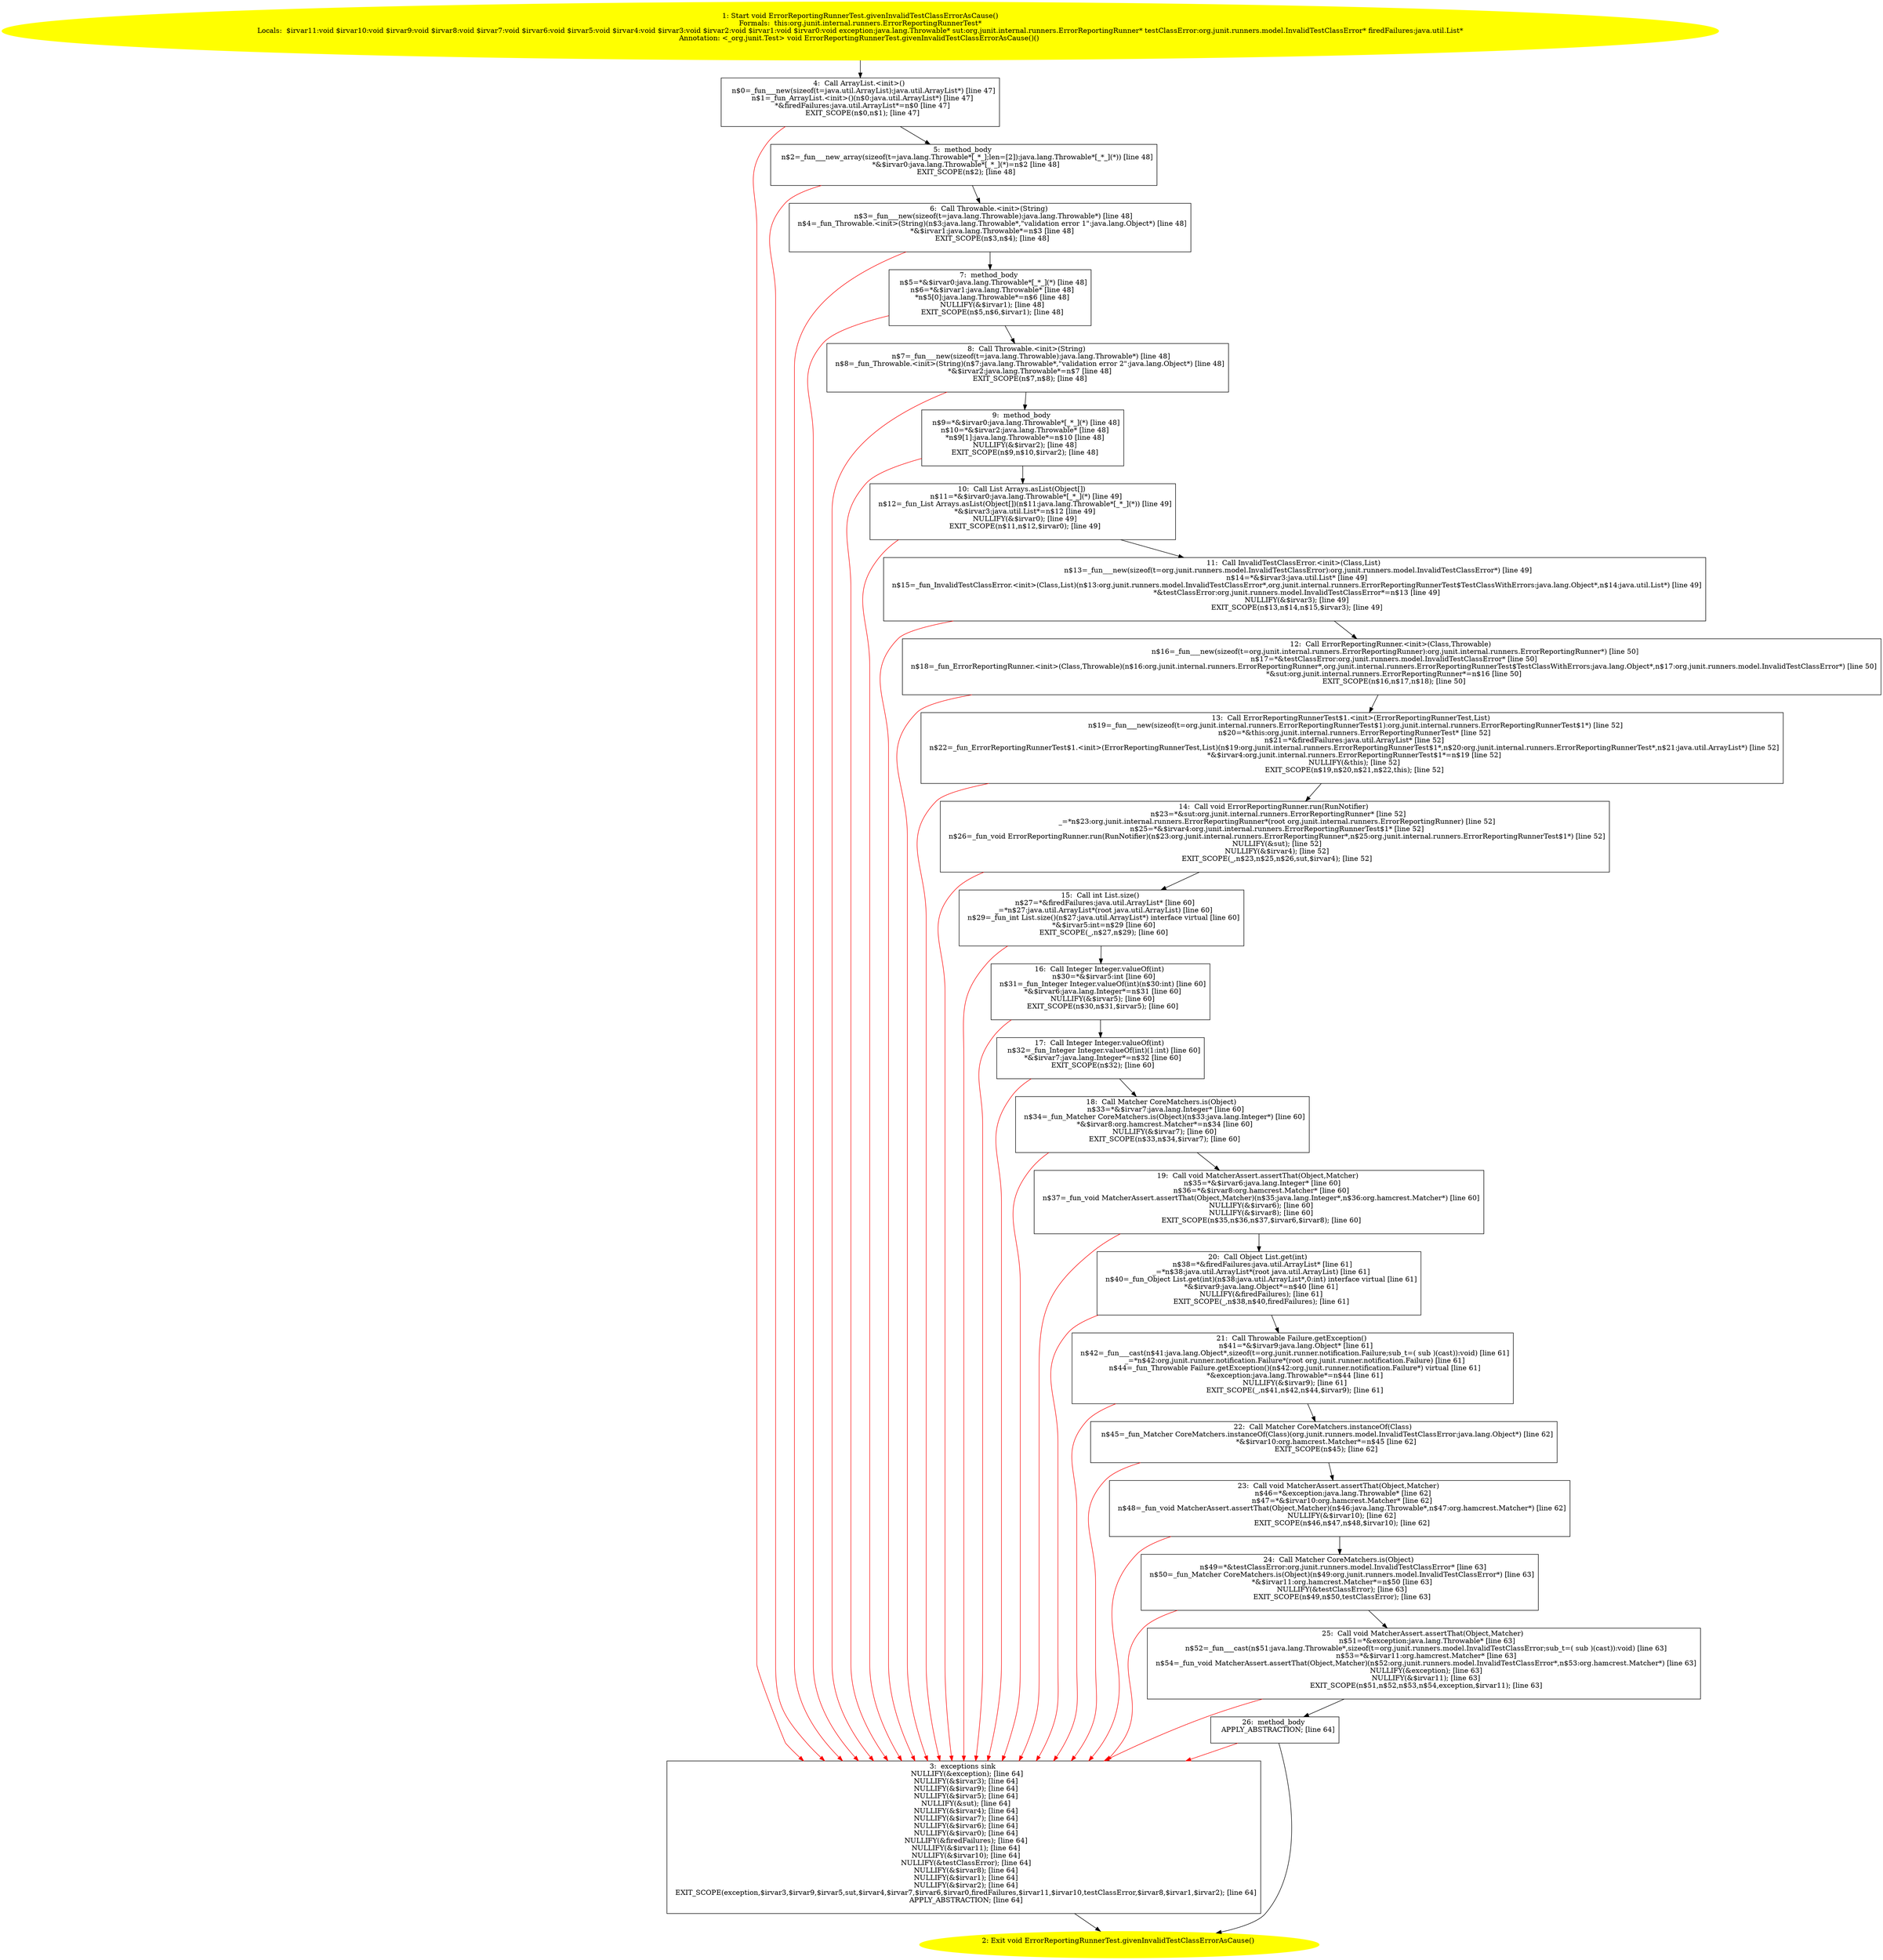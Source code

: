 /* @generated */
digraph cfg {
"org.junit.internal.runners.ErrorReportingRunnerTest.givenInvalidTestClassErrorAsCause():void.63707d1ea182eca3c3f7c14b75ef4a1d_1" [label="1: Start void ErrorReportingRunnerTest.givenInvalidTestClassErrorAsCause()\nFormals:  this:org.junit.internal.runners.ErrorReportingRunnerTest*\nLocals:  $irvar11:void $irvar10:void $irvar9:void $irvar8:void $irvar7:void $irvar6:void $irvar5:void $irvar4:void $irvar3:void $irvar2:void $irvar1:void $irvar0:void exception:java.lang.Throwable* sut:org.junit.internal.runners.ErrorReportingRunner* testClassError:org.junit.runners.model.InvalidTestClassError* firedFailures:java.util.List*\nAnnotation: <_org.junit.Test> void ErrorReportingRunnerTest.givenInvalidTestClassErrorAsCause()() \n  " color=yellow style=filled]
	

	 "org.junit.internal.runners.ErrorReportingRunnerTest.givenInvalidTestClassErrorAsCause():void.63707d1ea182eca3c3f7c14b75ef4a1d_1" -> "org.junit.internal.runners.ErrorReportingRunnerTest.givenInvalidTestClassErrorAsCause():void.63707d1ea182eca3c3f7c14b75ef4a1d_4" ;
"org.junit.internal.runners.ErrorReportingRunnerTest.givenInvalidTestClassErrorAsCause():void.63707d1ea182eca3c3f7c14b75ef4a1d_2" [label="2: Exit void ErrorReportingRunnerTest.givenInvalidTestClassErrorAsCause() \n  " color=yellow style=filled]
	

"org.junit.internal.runners.ErrorReportingRunnerTest.givenInvalidTestClassErrorAsCause():void.63707d1ea182eca3c3f7c14b75ef4a1d_3" [label="3:  exceptions sink \n   NULLIFY(&exception); [line 64]\n  NULLIFY(&$irvar3); [line 64]\n  NULLIFY(&$irvar9); [line 64]\n  NULLIFY(&$irvar5); [line 64]\n  NULLIFY(&sut); [line 64]\n  NULLIFY(&$irvar4); [line 64]\n  NULLIFY(&$irvar7); [line 64]\n  NULLIFY(&$irvar6); [line 64]\n  NULLIFY(&$irvar0); [line 64]\n  NULLIFY(&firedFailures); [line 64]\n  NULLIFY(&$irvar11); [line 64]\n  NULLIFY(&$irvar10); [line 64]\n  NULLIFY(&testClassError); [line 64]\n  NULLIFY(&$irvar8); [line 64]\n  NULLIFY(&$irvar1); [line 64]\n  NULLIFY(&$irvar2); [line 64]\n  EXIT_SCOPE(exception,$irvar3,$irvar9,$irvar5,sut,$irvar4,$irvar7,$irvar6,$irvar0,firedFailures,$irvar11,$irvar10,testClassError,$irvar8,$irvar1,$irvar2); [line 64]\n  APPLY_ABSTRACTION; [line 64]\n " shape="box"]
	

	 "org.junit.internal.runners.ErrorReportingRunnerTest.givenInvalidTestClassErrorAsCause():void.63707d1ea182eca3c3f7c14b75ef4a1d_3" -> "org.junit.internal.runners.ErrorReportingRunnerTest.givenInvalidTestClassErrorAsCause():void.63707d1ea182eca3c3f7c14b75ef4a1d_2" ;
"org.junit.internal.runners.ErrorReportingRunnerTest.givenInvalidTestClassErrorAsCause():void.63707d1ea182eca3c3f7c14b75ef4a1d_4" [label="4:  Call ArrayList.<init>() \n   n$0=_fun___new(sizeof(t=java.util.ArrayList):java.util.ArrayList*) [line 47]\n  n$1=_fun_ArrayList.<init>()(n$0:java.util.ArrayList*) [line 47]\n  *&firedFailures:java.util.ArrayList*=n$0 [line 47]\n  EXIT_SCOPE(n$0,n$1); [line 47]\n " shape="box"]
	

	 "org.junit.internal.runners.ErrorReportingRunnerTest.givenInvalidTestClassErrorAsCause():void.63707d1ea182eca3c3f7c14b75ef4a1d_4" -> "org.junit.internal.runners.ErrorReportingRunnerTest.givenInvalidTestClassErrorAsCause():void.63707d1ea182eca3c3f7c14b75ef4a1d_5" ;
	 "org.junit.internal.runners.ErrorReportingRunnerTest.givenInvalidTestClassErrorAsCause():void.63707d1ea182eca3c3f7c14b75ef4a1d_4" -> "org.junit.internal.runners.ErrorReportingRunnerTest.givenInvalidTestClassErrorAsCause():void.63707d1ea182eca3c3f7c14b75ef4a1d_3" [color="red" ];
"org.junit.internal.runners.ErrorReportingRunnerTest.givenInvalidTestClassErrorAsCause():void.63707d1ea182eca3c3f7c14b75ef4a1d_5" [label="5:  method_body \n   n$2=_fun___new_array(sizeof(t=java.lang.Throwable*[_*_];len=[2]):java.lang.Throwable*[_*_](*)) [line 48]\n  *&$irvar0:java.lang.Throwable*[_*_](*)=n$2 [line 48]\n  EXIT_SCOPE(n$2); [line 48]\n " shape="box"]
	

	 "org.junit.internal.runners.ErrorReportingRunnerTest.givenInvalidTestClassErrorAsCause():void.63707d1ea182eca3c3f7c14b75ef4a1d_5" -> "org.junit.internal.runners.ErrorReportingRunnerTest.givenInvalidTestClassErrorAsCause():void.63707d1ea182eca3c3f7c14b75ef4a1d_6" ;
	 "org.junit.internal.runners.ErrorReportingRunnerTest.givenInvalidTestClassErrorAsCause():void.63707d1ea182eca3c3f7c14b75ef4a1d_5" -> "org.junit.internal.runners.ErrorReportingRunnerTest.givenInvalidTestClassErrorAsCause():void.63707d1ea182eca3c3f7c14b75ef4a1d_3" [color="red" ];
"org.junit.internal.runners.ErrorReportingRunnerTest.givenInvalidTestClassErrorAsCause():void.63707d1ea182eca3c3f7c14b75ef4a1d_6" [label="6:  Call Throwable.<init>(String) \n   n$3=_fun___new(sizeof(t=java.lang.Throwable):java.lang.Throwable*) [line 48]\n  n$4=_fun_Throwable.<init>(String)(n$3:java.lang.Throwable*,\"validation error 1\":java.lang.Object*) [line 48]\n  *&$irvar1:java.lang.Throwable*=n$3 [line 48]\n  EXIT_SCOPE(n$3,n$4); [line 48]\n " shape="box"]
	

	 "org.junit.internal.runners.ErrorReportingRunnerTest.givenInvalidTestClassErrorAsCause():void.63707d1ea182eca3c3f7c14b75ef4a1d_6" -> "org.junit.internal.runners.ErrorReportingRunnerTest.givenInvalidTestClassErrorAsCause():void.63707d1ea182eca3c3f7c14b75ef4a1d_7" ;
	 "org.junit.internal.runners.ErrorReportingRunnerTest.givenInvalidTestClassErrorAsCause():void.63707d1ea182eca3c3f7c14b75ef4a1d_6" -> "org.junit.internal.runners.ErrorReportingRunnerTest.givenInvalidTestClassErrorAsCause():void.63707d1ea182eca3c3f7c14b75ef4a1d_3" [color="red" ];
"org.junit.internal.runners.ErrorReportingRunnerTest.givenInvalidTestClassErrorAsCause():void.63707d1ea182eca3c3f7c14b75ef4a1d_7" [label="7:  method_body \n   n$5=*&$irvar0:java.lang.Throwable*[_*_](*) [line 48]\n  n$6=*&$irvar1:java.lang.Throwable* [line 48]\n  *n$5[0]:java.lang.Throwable*=n$6 [line 48]\n  NULLIFY(&$irvar1); [line 48]\n  EXIT_SCOPE(n$5,n$6,$irvar1); [line 48]\n " shape="box"]
	

	 "org.junit.internal.runners.ErrorReportingRunnerTest.givenInvalidTestClassErrorAsCause():void.63707d1ea182eca3c3f7c14b75ef4a1d_7" -> "org.junit.internal.runners.ErrorReportingRunnerTest.givenInvalidTestClassErrorAsCause():void.63707d1ea182eca3c3f7c14b75ef4a1d_8" ;
	 "org.junit.internal.runners.ErrorReportingRunnerTest.givenInvalidTestClassErrorAsCause():void.63707d1ea182eca3c3f7c14b75ef4a1d_7" -> "org.junit.internal.runners.ErrorReportingRunnerTest.givenInvalidTestClassErrorAsCause():void.63707d1ea182eca3c3f7c14b75ef4a1d_3" [color="red" ];
"org.junit.internal.runners.ErrorReportingRunnerTest.givenInvalidTestClassErrorAsCause():void.63707d1ea182eca3c3f7c14b75ef4a1d_8" [label="8:  Call Throwable.<init>(String) \n   n$7=_fun___new(sizeof(t=java.lang.Throwable):java.lang.Throwable*) [line 48]\n  n$8=_fun_Throwable.<init>(String)(n$7:java.lang.Throwable*,\"validation error 2\":java.lang.Object*) [line 48]\n  *&$irvar2:java.lang.Throwable*=n$7 [line 48]\n  EXIT_SCOPE(n$7,n$8); [line 48]\n " shape="box"]
	

	 "org.junit.internal.runners.ErrorReportingRunnerTest.givenInvalidTestClassErrorAsCause():void.63707d1ea182eca3c3f7c14b75ef4a1d_8" -> "org.junit.internal.runners.ErrorReportingRunnerTest.givenInvalidTestClassErrorAsCause():void.63707d1ea182eca3c3f7c14b75ef4a1d_9" ;
	 "org.junit.internal.runners.ErrorReportingRunnerTest.givenInvalidTestClassErrorAsCause():void.63707d1ea182eca3c3f7c14b75ef4a1d_8" -> "org.junit.internal.runners.ErrorReportingRunnerTest.givenInvalidTestClassErrorAsCause():void.63707d1ea182eca3c3f7c14b75ef4a1d_3" [color="red" ];
"org.junit.internal.runners.ErrorReportingRunnerTest.givenInvalidTestClassErrorAsCause():void.63707d1ea182eca3c3f7c14b75ef4a1d_9" [label="9:  method_body \n   n$9=*&$irvar0:java.lang.Throwable*[_*_](*) [line 48]\n  n$10=*&$irvar2:java.lang.Throwable* [line 48]\n  *n$9[1]:java.lang.Throwable*=n$10 [line 48]\n  NULLIFY(&$irvar2); [line 48]\n  EXIT_SCOPE(n$9,n$10,$irvar2); [line 48]\n " shape="box"]
	

	 "org.junit.internal.runners.ErrorReportingRunnerTest.givenInvalidTestClassErrorAsCause():void.63707d1ea182eca3c3f7c14b75ef4a1d_9" -> "org.junit.internal.runners.ErrorReportingRunnerTest.givenInvalidTestClassErrorAsCause():void.63707d1ea182eca3c3f7c14b75ef4a1d_10" ;
	 "org.junit.internal.runners.ErrorReportingRunnerTest.givenInvalidTestClassErrorAsCause():void.63707d1ea182eca3c3f7c14b75ef4a1d_9" -> "org.junit.internal.runners.ErrorReportingRunnerTest.givenInvalidTestClassErrorAsCause():void.63707d1ea182eca3c3f7c14b75ef4a1d_3" [color="red" ];
"org.junit.internal.runners.ErrorReportingRunnerTest.givenInvalidTestClassErrorAsCause():void.63707d1ea182eca3c3f7c14b75ef4a1d_10" [label="10:  Call List Arrays.asList(Object[]) \n   n$11=*&$irvar0:java.lang.Throwable*[_*_](*) [line 49]\n  n$12=_fun_List Arrays.asList(Object[])(n$11:java.lang.Throwable*[_*_](*)) [line 49]\n  *&$irvar3:java.util.List*=n$12 [line 49]\n  NULLIFY(&$irvar0); [line 49]\n  EXIT_SCOPE(n$11,n$12,$irvar0); [line 49]\n " shape="box"]
	

	 "org.junit.internal.runners.ErrorReportingRunnerTest.givenInvalidTestClassErrorAsCause():void.63707d1ea182eca3c3f7c14b75ef4a1d_10" -> "org.junit.internal.runners.ErrorReportingRunnerTest.givenInvalidTestClassErrorAsCause():void.63707d1ea182eca3c3f7c14b75ef4a1d_11" ;
	 "org.junit.internal.runners.ErrorReportingRunnerTest.givenInvalidTestClassErrorAsCause():void.63707d1ea182eca3c3f7c14b75ef4a1d_10" -> "org.junit.internal.runners.ErrorReportingRunnerTest.givenInvalidTestClassErrorAsCause():void.63707d1ea182eca3c3f7c14b75ef4a1d_3" [color="red" ];
"org.junit.internal.runners.ErrorReportingRunnerTest.givenInvalidTestClassErrorAsCause():void.63707d1ea182eca3c3f7c14b75ef4a1d_11" [label="11:  Call InvalidTestClassError.<init>(Class,List) \n   n$13=_fun___new(sizeof(t=org.junit.runners.model.InvalidTestClassError):org.junit.runners.model.InvalidTestClassError*) [line 49]\n  n$14=*&$irvar3:java.util.List* [line 49]\n  n$15=_fun_InvalidTestClassError.<init>(Class,List)(n$13:org.junit.runners.model.InvalidTestClassError*,org.junit.internal.runners.ErrorReportingRunnerTest$TestClassWithErrors:java.lang.Object*,n$14:java.util.List*) [line 49]\n  *&testClassError:org.junit.runners.model.InvalidTestClassError*=n$13 [line 49]\n  NULLIFY(&$irvar3); [line 49]\n  EXIT_SCOPE(n$13,n$14,n$15,$irvar3); [line 49]\n " shape="box"]
	

	 "org.junit.internal.runners.ErrorReportingRunnerTest.givenInvalidTestClassErrorAsCause():void.63707d1ea182eca3c3f7c14b75ef4a1d_11" -> "org.junit.internal.runners.ErrorReportingRunnerTest.givenInvalidTestClassErrorAsCause():void.63707d1ea182eca3c3f7c14b75ef4a1d_12" ;
	 "org.junit.internal.runners.ErrorReportingRunnerTest.givenInvalidTestClassErrorAsCause():void.63707d1ea182eca3c3f7c14b75ef4a1d_11" -> "org.junit.internal.runners.ErrorReportingRunnerTest.givenInvalidTestClassErrorAsCause():void.63707d1ea182eca3c3f7c14b75ef4a1d_3" [color="red" ];
"org.junit.internal.runners.ErrorReportingRunnerTest.givenInvalidTestClassErrorAsCause():void.63707d1ea182eca3c3f7c14b75ef4a1d_12" [label="12:  Call ErrorReportingRunner.<init>(Class,Throwable) \n   n$16=_fun___new(sizeof(t=org.junit.internal.runners.ErrorReportingRunner):org.junit.internal.runners.ErrorReportingRunner*) [line 50]\n  n$17=*&testClassError:org.junit.runners.model.InvalidTestClassError* [line 50]\n  n$18=_fun_ErrorReportingRunner.<init>(Class,Throwable)(n$16:org.junit.internal.runners.ErrorReportingRunner*,org.junit.internal.runners.ErrorReportingRunnerTest$TestClassWithErrors:java.lang.Object*,n$17:org.junit.runners.model.InvalidTestClassError*) [line 50]\n  *&sut:org.junit.internal.runners.ErrorReportingRunner*=n$16 [line 50]\n  EXIT_SCOPE(n$16,n$17,n$18); [line 50]\n " shape="box"]
	

	 "org.junit.internal.runners.ErrorReportingRunnerTest.givenInvalidTestClassErrorAsCause():void.63707d1ea182eca3c3f7c14b75ef4a1d_12" -> "org.junit.internal.runners.ErrorReportingRunnerTest.givenInvalidTestClassErrorAsCause():void.63707d1ea182eca3c3f7c14b75ef4a1d_13" ;
	 "org.junit.internal.runners.ErrorReportingRunnerTest.givenInvalidTestClassErrorAsCause():void.63707d1ea182eca3c3f7c14b75ef4a1d_12" -> "org.junit.internal.runners.ErrorReportingRunnerTest.givenInvalidTestClassErrorAsCause():void.63707d1ea182eca3c3f7c14b75ef4a1d_3" [color="red" ];
"org.junit.internal.runners.ErrorReportingRunnerTest.givenInvalidTestClassErrorAsCause():void.63707d1ea182eca3c3f7c14b75ef4a1d_13" [label="13:  Call ErrorReportingRunnerTest$1.<init>(ErrorReportingRunnerTest,List) \n   n$19=_fun___new(sizeof(t=org.junit.internal.runners.ErrorReportingRunnerTest$1):org.junit.internal.runners.ErrorReportingRunnerTest$1*) [line 52]\n  n$20=*&this:org.junit.internal.runners.ErrorReportingRunnerTest* [line 52]\n  n$21=*&firedFailures:java.util.ArrayList* [line 52]\n  n$22=_fun_ErrorReportingRunnerTest$1.<init>(ErrorReportingRunnerTest,List)(n$19:org.junit.internal.runners.ErrorReportingRunnerTest$1*,n$20:org.junit.internal.runners.ErrorReportingRunnerTest*,n$21:java.util.ArrayList*) [line 52]\n  *&$irvar4:org.junit.internal.runners.ErrorReportingRunnerTest$1*=n$19 [line 52]\n  NULLIFY(&this); [line 52]\n  EXIT_SCOPE(n$19,n$20,n$21,n$22,this); [line 52]\n " shape="box"]
	

	 "org.junit.internal.runners.ErrorReportingRunnerTest.givenInvalidTestClassErrorAsCause():void.63707d1ea182eca3c3f7c14b75ef4a1d_13" -> "org.junit.internal.runners.ErrorReportingRunnerTest.givenInvalidTestClassErrorAsCause():void.63707d1ea182eca3c3f7c14b75ef4a1d_14" ;
	 "org.junit.internal.runners.ErrorReportingRunnerTest.givenInvalidTestClassErrorAsCause():void.63707d1ea182eca3c3f7c14b75ef4a1d_13" -> "org.junit.internal.runners.ErrorReportingRunnerTest.givenInvalidTestClassErrorAsCause():void.63707d1ea182eca3c3f7c14b75ef4a1d_3" [color="red" ];
"org.junit.internal.runners.ErrorReportingRunnerTest.givenInvalidTestClassErrorAsCause():void.63707d1ea182eca3c3f7c14b75ef4a1d_14" [label="14:  Call void ErrorReportingRunner.run(RunNotifier) \n   n$23=*&sut:org.junit.internal.runners.ErrorReportingRunner* [line 52]\n  _=*n$23:org.junit.internal.runners.ErrorReportingRunner*(root org.junit.internal.runners.ErrorReportingRunner) [line 52]\n  n$25=*&$irvar4:org.junit.internal.runners.ErrorReportingRunnerTest$1* [line 52]\n  n$26=_fun_void ErrorReportingRunner.run(RunNotifier)(n$23:org.junit.internal.runners.ErrorReportingRunner*,n$25:org.junit.internal.runners.ErrorReportingRunnerTest$1*) [line 52]\n  NULLIFY(&sut); [line 52]\n  NULLIFY(&$irvar4); [line 52]\n  EXIT_SCOPE(_,n$23,n$25,n$26,sut,$irvar4); [line 52]\n " shape="box"]
	

	 "org.junit.internal.runners.ErrorReportingRunnerTest.givenInvalidTestClassErrorAsCause():void.63707d1ea182eca3c3f7c14b75ef4a1d_14" -> "org.junit.internal.runners.ErrorReportingRunnerTest.givenInvalidTestClassErrorAsCause():void.63707d1ea182eca3c3f7c14b75ef4a1d_15" ;
	 "org.junit.internal.runners.ErrorReportingRunnerTest.givenInvalidTestClassErrorAsCause():void.63707d1ea182eca3c3f7c14b75ef4a1d_14" -> "org.junit.internal.runners.ErrorReportingRunnerTest.givenInvalidTestClassErrorAsCause():void.63707d1ea182eca3c3f7c14b75ef4a1d_3" [color="red" ];
"org.junit.internal.runners.ErrorReportingRunnerTest.givenInvalidTestClassErrorAsCause():void.63707d1ea182eca3c3f7c14b75ef4a1d_15" [label="15:  Call int List.size() \n   n$27=*&firedFailures:java.util.ArrayList* [line 60]\n  _=*n$27:java.util.ArrayList*(root java.util.ArrayList) [line 60]\n  n$29=_fun_int List.size()(n$27:java.util.ArrayList*) interface virtual [line 60]\n  *&$irvar5:int=n$29 [line 60]\n  EXIT_SCOPE(_,n$27,n$29); [line 60]\n " shape="box"]
	

	 "org.junit.internal.runners.ErrorReportingRunnerTest.givenInvalidTestClassErrorAsCause():void.63707d1ea182eca3c3f7c14b75ef4a1d_15" -> "org.junit.internal.runners.ErrorReportingRunnerTest.givenInvalidTestClassErrorAsCause():void.63707d1ea182eca3c3f7c14b75ef4a1d_16" ;
	 "org.junit.internal.runners.ErrorReportingRunnerTest.givenInvalidTestClassErrorAsCause():void.63707d1ea182eca3c3f7c14b75ef4a1d_15" -> "org.junit.internal.runners.ErrorReportingRunnerTest.givenInvalidTestClassErrorAsCause():void.63707d1ea182eca3c3f7c14b75ef4a1d_3" [color="red" ];
"org.junit.internal.runners.ErrorReportingRunnerTest.givenInvalidTestClassErrorAsCause():void.63707d1ea182eca3c3f7c14b75ef4a1d_16" [label="16:  Call Integer Integer.valueOf(int) \n   n$30=*&$irvar5:int [line 60]\n  n$31=_fun_Integer Integer.valueOf(int)(n$30:int) [line 60]\n  *&$irvar6:java.lang.Integer*=n$31 [line 60]\n  NULLIFY(&$irvar5); [line 60]\n  EXIT_SCOPE(n$30,n$31,$irvar5); [line 60]\n " shape="box"]
	

	 "org.junit.internal.runners.ErrorReportingRunnerTest.givenInvalidTestClassErrorAsCause():void.63707d1ea182eca3c3f7c14b75ef4a1d_16" -> "org.junit.internal.runners.ErrorReportingRunnerTest.givenInvalidTestClassErrorAsCause():void.63707d1ea182eca3c3f7c14b75ef4a1d_17" ;
	 "org.junit.internal.runners.ErrorReportingRunnerTest.givenInvalidTestClassErrorAsCause():void.63707d1ea182eca3c3f7c14b75ef4a1d_16" -> "org.junit.internal.runners.ErrorReportingRunnerTest.givenInvalidTestClassErrorAsCause():void.63707d1ea182eca3c3f7c14b75ef4a1d_3" [color="red" ];
"org.junit.internal.runners.ErrorReportingRunnerTest.givenInvalidTestClassErrorAsCause():void.63707d1ea182eca3c3f7c14b75ef4a1d_17" [label="17:  Call Integer Integer.valueOf(int) \n   n$32=_fun_Integer Integer.valueOf(int)(1:int) [line 60]\n  *&$irvar7:java.lang.Integer*=n$32 [line 60]\n  EXIT_SCOPE(n$32); [line 60]\n " shape="box"]
	

	 "org.junit.internal.runners.ErrorReportingRunnerTest.givenInvalidTestClassErrorAsCause():void.63707d1ea182eca3c3f7c14b75ef4a1d_17" -> "org.junit.internal.runners.ErrorReportingRunnerTest.givenInvalidTestClassErrorAsCause():void.63707d1ea182eca3c3f7c14b75ef4a1d_18" ;
	 "org.junit.internal.runners.ErrorReportingRunnerTest.givenInvalidTestClassErrorAsCause():void.63707d1ea182eca3c3f7c14b75ef4a1d_17" -> "org.junit.internal.runners.ErrorReportingRunnerTest.givenInvalidTestClassErrorAsCause():void.63707d1ea182eca3c3f7c14b75ef4a1d_3" [color="red" ];
"org.junit.internal.runners.ErrorReportingRunnerTest.givenInvalidTestClassErrorAsCause():void.63707d1ea182eca3c3f7c14b75ef4a1d_18" [label="18:  Call Matcher CoreMatchers.is(Object) \n   n$33=*&$irvar7:java.lang.Integer* [line 60]\n  n$34=_fun_Matcher CoreMatchers.is(Object)(n$33:java.lang.Integer*) [line 60]\n  *&$irvar8:org.hamcrest.Matcher*=n$34 [line 60]\n  NULLIFY(&$irvar7); [line 60]\n  EXIT_SCOPE(n$33,n$34,$irvar7); [line 60]\n " shape="box"]
	

	 "org.junit.internal.runners.ErrorReportingRunnerTest.givenInvalidTestClassErrorAsCause():void.63707d1ea182eca3c3f7c14b75ef4a1d_18" -> "org.junit.internal.runners.ErrorReportingRunnerTest.givenInvalidTestClassErrorAsCause():void.63707d1ea182eca3c3f7c14b75ef4a1d_19" ;
	 "org.junit.internal.runners.ErrorReportingRunnerTest.givenInvalidTestClassErrorAsCause():void.63707d1ea182eca3c3f7c14b75ef4a1d_18" -> "org.junit.internal.runners.ErrorReportingRunnerTest.givenInvalidTestClassErrorAsCause():void.63707d1ea182eca3c3f7c14b75ef4a1d_3" [color="red" ];
"org.junit.internal.runners.ErrorReportingRunnerTest.givenInvalidTestClassErrorAsCause():void.63707d1ea182eca3c3f7c14b75ef4a1d_19" [label="19:  Call void MatcherAssert.assertThat(Object,Matcher) \n   n$35=*&$irvar6:java.lang.Integer* [line 60]\n  n$36=*&$irvar8:org.hamcrest.Matcher* [line 60]\n  n$37=_fun_void MatcherAssert.assertThat(Object,Matcher)(n$35:java.lang.Integer*,n$36:org.hamcrest.Matcher*) [line 60]\n  NULLIFY(&$irvar6); [line 60]\n  NULLIFY(&$irvar8); [line 60]\n  EXIT_SCOPE(n$35,n$36,n$37,$irvar6,$irvar8); [line 60]\n " shape="box"]
	

	 "org.junit.internal.runners.ErrorReportingRunnerTest.givenInvalidTestClassErrorAsCause():void.63707d1ea182eca3c3f7c14b75ef4a1d_19" -> "org.junit.internal.runners.ErrorReportingRunnerTest.givenInvalidTestClassErrorAsCause():void.63707d1ea182eca3c3f7c14b75ef4a1d_20" ;
	 "org.junit.internal.runners.ErrorReportingRunnerTest.givenInvalidTestClassErrorAsCause():void.63707d1ea182eca3c3f7c14b75ef4a1d_19" -> "org.junit.internal.runners.ErrorReportingRunnerTest.givenInvalidTestClassErrorAsCause():void.63707d1ea182eca3c3f7c14b75ef4a1d_3" [color="red" ];
"org.junit.internal.runners.ErrorReportingRunnerTest.givenInvalidTestClassErrorAsCause():void.63707d1ea182eca3c3f7c14b75ef4a1d_20" [label="20:  Call Object List.get(int) \n   n$38=*&firedFailures:java.util.ArrayList* [line 61]\n  _=*n$38:java.util.ArrayList*(root java.util.ArrayList) [line 61]\n  n$40=_fun_Object List.get(int)(n$38:java.util.ArrayList*,0:int) interface virtual [line 61]\n  *&$irvar9:java.lang.Object*=n$40 [line 61]\n  NULLIFY(&firedFailures); [line 61]\n  EXIT_SCOPE(_,n$38,n$40,firedFailures); [line 61]\n " shape="box"]
	

	 "org.junit.internal.runners.ErrorReportingRunnerTest.givenInvalidTestClassErrorAsCause():void.63707d1ea182eca3c3f7c14b75ef4a1d_20" -> "org.junit.internal.runners.ErrorReportingRunnerTest.givenInvalidTestClassErrorAsCause():void.63707d1ea182eca3c3f7c14b75ef4a1d_21" ;
	 "org.junit.internal.runners.ErrorReportingRunnerTest.givenInvalidTestClassErrorAsCause():void.63707d1ea182eca3c3f7c14b75ef4a1d_20" -> "org.junit.internal.runners.ErrorReportingRunnerTest.givenInvalidTestClassErrorAsCause():void.63707d1ea182eca3c3f7c14b75ef4a1d_3" [color="red" ];
"org.junit.internal.runners.ErrorReportingRunnerTest.givenInvalidTestClassErrorAsCause():void.63707d1ea182eca3c3f7c14b75ef4a1d_21" [label="21:  Call Throwable Failure.getException() \n   n$41=*&$irvar9:java.lang.Object* [line 61]\n  n$42=_fun___cast(n$41:java.lang.Object*,sizeof(t=org.junit.runner.notification.Failure;sub_t=( sub )(cast)):void) [line 61]\n  _=*n$42:org.junit.runner.notification.Failure*(root org.junit.runner.notification.Failure) [line 61]\n  n$44=_fun_Throwable Failure.getException()(n$42:org.junit.runner.notification.Failure*) virtual [line 61]\n  *&exception:java.lang.Throwable*=n$44 [line 61]\n  NULLIFY(&$irvar9); [line 61]\n  EXIT_SCOPE(_,n$41,n$42,n$44,$irvar9); [line 61]\n " shape="box"]
	

	 "org.junit.internal.runners.ErrorReportingRunnerTest.givenInvalidTestClassErrorAsCause():void.63707d1ea182eca3c3f7c14b75ef4a1d_21" -> "org.junit.internal.runners.ErrorReportingRunnerTest.givenInvalidTestClassErrorAsCause():void.63707d1ea182eca3c3f7c14b75ef4a1d_22" ;
	 "org.junit.internal.runners.ErrorReportingRunnerTest.givenInvalidTestClassErrorAsCause():void.63707d1ea182eca3c3f7c14b75ef4a1d_21" -> "org.junit.internal.runners.ErrorReportingRunnerTest.givenInvalidTestClassErrorAsCause():void.63707d1ea182eca3c3f7c14b75ef4a1d_3" [color="red" ];
"org.junit.internal.runners.ErrorReportingRunnerTest.givenInvalidTestClassErrorAsCause():void.63707d1ea182eca3c3f7c14b75ef4a1d_22" [label="22:  Call Matcher CoreMatchers.instanceOf(Class) \n   n$45=_fun_Matcher CoreMatchers.instanceOf(Class)(org.junit.runners.model.InvalidTestClassError:java.lang.Object*) [line 62]\n  *&$irvar10:org.hamcrest.Matcher*=n$45 [line 62]\n  EXIT_SCOPE(n$45); [line 62]\n " shape="box"]
	

	 "org.junit.internal.runners.ErrorReportingRunnerTest.givenInvalidTestClassErrorAsCause():void.63707d1ea182eca3c3f7c14b75ef4a1d_22" -> "org.junit.internal.runners.ErrorReportingRunnerTest.givenInvalidTestClassErrorAsCause():void.63707d1ea182eca3c3f7c14b75ef4a1d_23" ;
	 "org.junit.internal.runners.ErrorReportingRunnerTest.givenInvalidTestClassErrorAsCause():void.63707d1ea182eca3c3f7c14b75ef4a1d_22" -> "org.junit.internal.runners.ErrorReportingRunnerTest.givenInvalidTestClassErrorAsCause():void.63707d1ea182eca3c3f7c14b75ef4a1d_3" [color="red" ];
"org.junit.internal.runners.ErrorReportingRunnerTest.givenInvalidTestClassErrorAsCause():void.63707d1ea182eca3c3f7c14b75ef4a1d_23" [label="23:  Call void MatcherAssert.assertThat(Object,Matcher) \n   n$46=*&exception:java.lang.Throwable* [line 62]\n  n$47=*&$irvar10:org.hamcrest.Matcher* [line 62]\n  n$48=_fun_void MatcherAssert.assertThat(Object,Matcher)(n$46:java.lang.Throwable*,n$47:org.hamcrest.Matcher*) [line 62]\n  NULLIFY(&$irvar10); [line 62]\n  EXIT_SCOPE(n$46,n$47,n$48,$irvar10); [line 62]\n " shape="box"]
	

	 "org.junit.internal.runners.ErrorReportingRunnerTest.givenInvalidTestClassErrorAsCause():void.63707d1ea182eca3c3f7c14b75ef4a1d_23" -> "org.junit.internal.runners.ErrorReportingRunnerTest.givenInvalidTestClassErrorAsCause():void.63707d1ea182eca3c3f7c14b75ef4a1d_24" ;
	 "org.junit.internal.runners.ErrorReportingRunnerTest.givenInvalidTestClassErrorAsCause():void.63707d1ea182eca3c3f7c14b75ef4a1d_23" -> "org.junit.internal.runners.ErrorReportingRunnerTest.givenInvalidTestClassErrorAsCause():void.63707d1ea182eca3c3f7c14b75ef4a1d_3" [color="red" ];
"org.junit.internal.runners.ErrorReportingRunnerTest.givenInvalidTestClassErrorAsCause():void.63707d1ea182eca3c3f7c14b75ef4a1d_24" [label="24:  Call Matcher CoreMatchers.is(Object) \n   n$49=*&testClassError:org.junit.runners.model.InvalidTestClassError* [line 63]\n  n$50=_fun_Matcher CoreMatchers.is(Object)(n$49:org.junit.runners.model.InvalidTestClassError*) [line 63]\n  *&$irvar11:org.hamcrest.Matcher*=n$50 [line 63]\n  NULLIFY(&testClassError); [line 63]\n  EXIT_SCOPE(n$49,n$50,testClassError); [line 63]\n " shape="box"]
	

	 "org.junit.internal.runners.ErrorReportingRunnerTest.givenInvalidTestClassErrorAsCause():void.63707d1ea182eca3c3f7c14b75ef4a1d_24" -> "org.junit.internal.runners.ErrorReportingRunnerTest.givenInvalidTestClassErrorAsCause():void.63707d1ea182eca3c3f7c14b75ef4a1d_25" ;
	 "org.junit.internal.runners.ErrorReportingRunnerTest.givenInvalidTestClassErrorAsCause():void.63707d1ea182eca3c3f7c14b75ef4a1d_24" -> "org.junit.internal.runners.ErrorReportingRunnerTest.givenInvalidTestClassErrorAsCause():void.63707d1ea182eca3c3f7c14b75ef4a1d_3" [color="red" ];
"org.junit.internal.runners.ErrorReportingRunnerTest.givenInvalidTestClassErrorAsCause():void.63707d1ea182eca3c3f7c14b75ef4a1d_25" [label="25:  Call void MatcherAssert.assertThat(Object,Matcher) \n   n$51=*&exception:java.lang.Throwable* [line 63]\n  n$52=_fun___cast(n$51:java.lang.Throwable*,sizeof(t=org.junit.runners.model.InvalidTestClassError;sub_t=( sub )(cast)):void) [line 63]\n  n$53=*&$irvar11:org.hamcrest.Matcher* [line 63]\n  n$54=_fun_void MatcherAssert.assertThat(Object,Matcher)(n$52:org.junit.runners.model.InvalidTestClassError*,n$53:org.hamcrest.Matcher*) [line 63]\n  NULLIFY(&exception); [line 63]\n  NULLIFY(&$irvar11); [line 63]\n  EXIT_SCOPE(n$51,n$52,n$53,n$54,exception,$irvar11); [line 63]\n " shape="box"]
	

	 "org.junit.internal.runners.ErrorReportingRunnerTest.givenInvalidTestClassErrorAsCause():void.63707d1ea182eca3c3f7c14b75ef4a1d_25" -> "org.junit.internal.runners.ErrorReportingRunnerTest.givenInvalidTestClassErrorAsCause():void.63707d1ea182eca3c3f7c14b75ef4a1d_26" ;
	 "org.junit.internal.runners.ErrorReportingRunnerTest.givenInvalidTestClassErrorAsCause():void.63707d1ea182eca3c3f7c14b75ef4a1d_25" -> "org.junit.internal.runners.ErrorReportingRunnerTest.givenInvalidTestClassErrorAsCause():void.63707d1ea182eca3c3f7c14b75ef4a1d_3" [color="red" ];
"org.junit.internal.runners.ErrorReportingRunnerTest.givenInvalidTestClassErrorAsCause():void.63707d1ea182eca3c3f7c14b75ef4a1d_26" [label="26:  method_body \n   APPLY_ABSTRACTION; [line 64]\n " shape="box"]
	

	 "org.junit.internal.runners.ErrorReportingRunnerTest.givenInvalidTestClassErrorAsCause():void.63707d1ea182eca3c3f7c14b75ef4a1d_26" -> "org.junit.internal.runners.ErrorReportingRunnerTest.givenInvalidTestClassErrorAsCause():void.63707d1ea182eca3c3f7c14b75ef4a1d_2" ;
	 "org.junit.internal.runners.ErrorReportingRunnerTest.givenInvalidTestClassErrorAsCause():void.63707d1ea182eca3c3f7c14b75ef4a1d_26" -> "org.junit.internal.runners.ErrorReportingRunnerTest.givenInvalidTestClassErrorAsCause():void.63707d1ea182eca3c3f7c14b75ef4a1d_3" [color="red" ];
}
